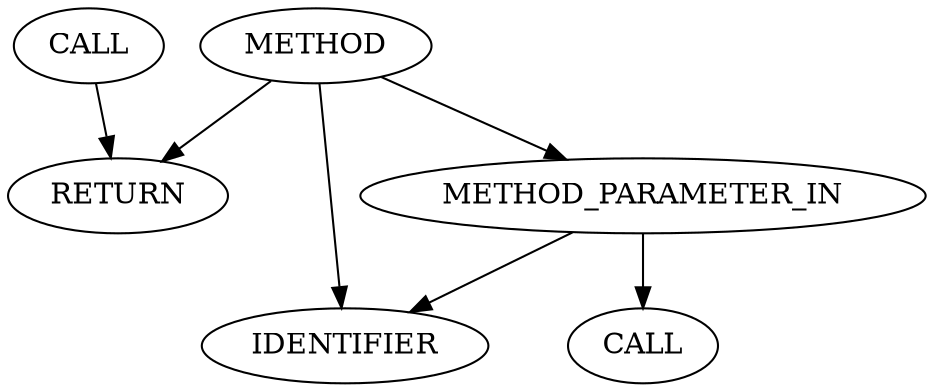 strict digraph "" {
	node [label="\N"];
	460	[AST_PARENT_FULL_NAME="file_code_old-0844370f-tls_strp_msg_ready-218.c:<global>",
		AST_PARENT_TYPE=TYPE_DECL,
		CODE="static inline bool tls_strp_msg_ready(struct tls_sw_context_rx *ctx)
{
	return ctx->strp.msg_ready;
}",
		COLUMN_NUMBER=1,
		COLUMN_NUMBER_END=1,
		FILENAME="file_code_old-0844370f-tls_strp_msg_ready-218.c",
		FULL_NAME=tls_strp_msg_ready,
		IS_EXTERNAL=false,
		LINE_NUMBER=216,
		LINE_NUMBER_END=219,
		NAME=tls_strp_msg_ready,
		ORDER=61,
		SIGNATURE="bool tls_strp_msg_ready (tls_sw_context_rx*)",
		id=460,
		label=METHOD,
		location=216,
		type=METHOD];
	463	[ARGUMENT_INDEX=-1,
		CODE="return ctx->strp.msg_ready;",
		COLUMN_NUMBER=2,
		LINE_NUMBER=218,
		ORDER=1,
		id=463,
		label=RETURN,
		location=218,
		type=RETURNSTATE];
	460 -> 463	[front=460,
		rear=463,
		type=REACHING_DEF];
	461	[CODE="struct tls_sw_context_rx *ctx",
		COLUMN_NUMBER=39,
		EVALUATION_STRATEGY=BY_VALUE,
		INDEX=1,
		IS_VARIADIC=false,
		LINE_NUMBER=216,
		NAME=ctx,
		ORDER=1,
		TYPE_FULL_NAME="tls_sw_context_rx*",
		id=461,
		label=METHOD_PARAMETER_IN,
		location=216,
		type=PARAM];
	460 -> 461	[front=460,
		rear=461,
		type=REACHING_DEF];
	466	[ARGUMENT_INDEX=1,
		CODE=ctx,
		COLUMN_NUMBER=9,
		LINE_NUMBER=218,
		NAME=ctx,
		ORDER=1,
		TYPE_FULL_NAME="tls_sw_context_rx*",
		id=466,
		label=IDENTIFIER,
		location=218,
		type=IDENTIFIER];
	460 -> 466	[front=460,
		rear=466,
		type=REACHING_DEF];
	464	[ARGUMENT_INDEX=-1,
		CODE="ctx->strp.msg_ready",
		COLUMN_NUMBER=9,
		DISPATCH_TYPE=STATIC_DISPATCH,
		LINE_NUMBER=218,
		METHOD_FULL_NAME="<operator>.fieldAccess",
		NAME="<operator>.fieldAccess",
		ORDER=1,
		TYPE_FULL_NAME="<empty>",
		id=464,
		label=CALL,
		location=218,
		type=OPERATOR];
	464 -> 463	[front=464,
		rear=463,
		type=REACHING_DEF,
		variable="ctx->strp.msg_ready"];
	465	[ARGUMENT_INDEX=1,
		CODE="ctx->strp",
		COLUMN_NUMBER=9,
		DISPATCH_TYPE=STATIC_DISPATCH,
		LINE_NUMBER=218,
		METHOD_FULL_NAME="<operator>.indirectFieldAccess",
		NAME="<operator>.indirectFieldAccess",
		ORDER=1,
		TYPE_FULL_NAME="<empty>",
		id=465,
		label=CALL,
		location=218,
		type=OPERATOR];
	461 -> 465	[front=461,
		rear=465,
		type=REACHING_DEF,
		variable=ctx];
	461 -> 466	[front=461,
		rear=466,
		type=REF];
}
